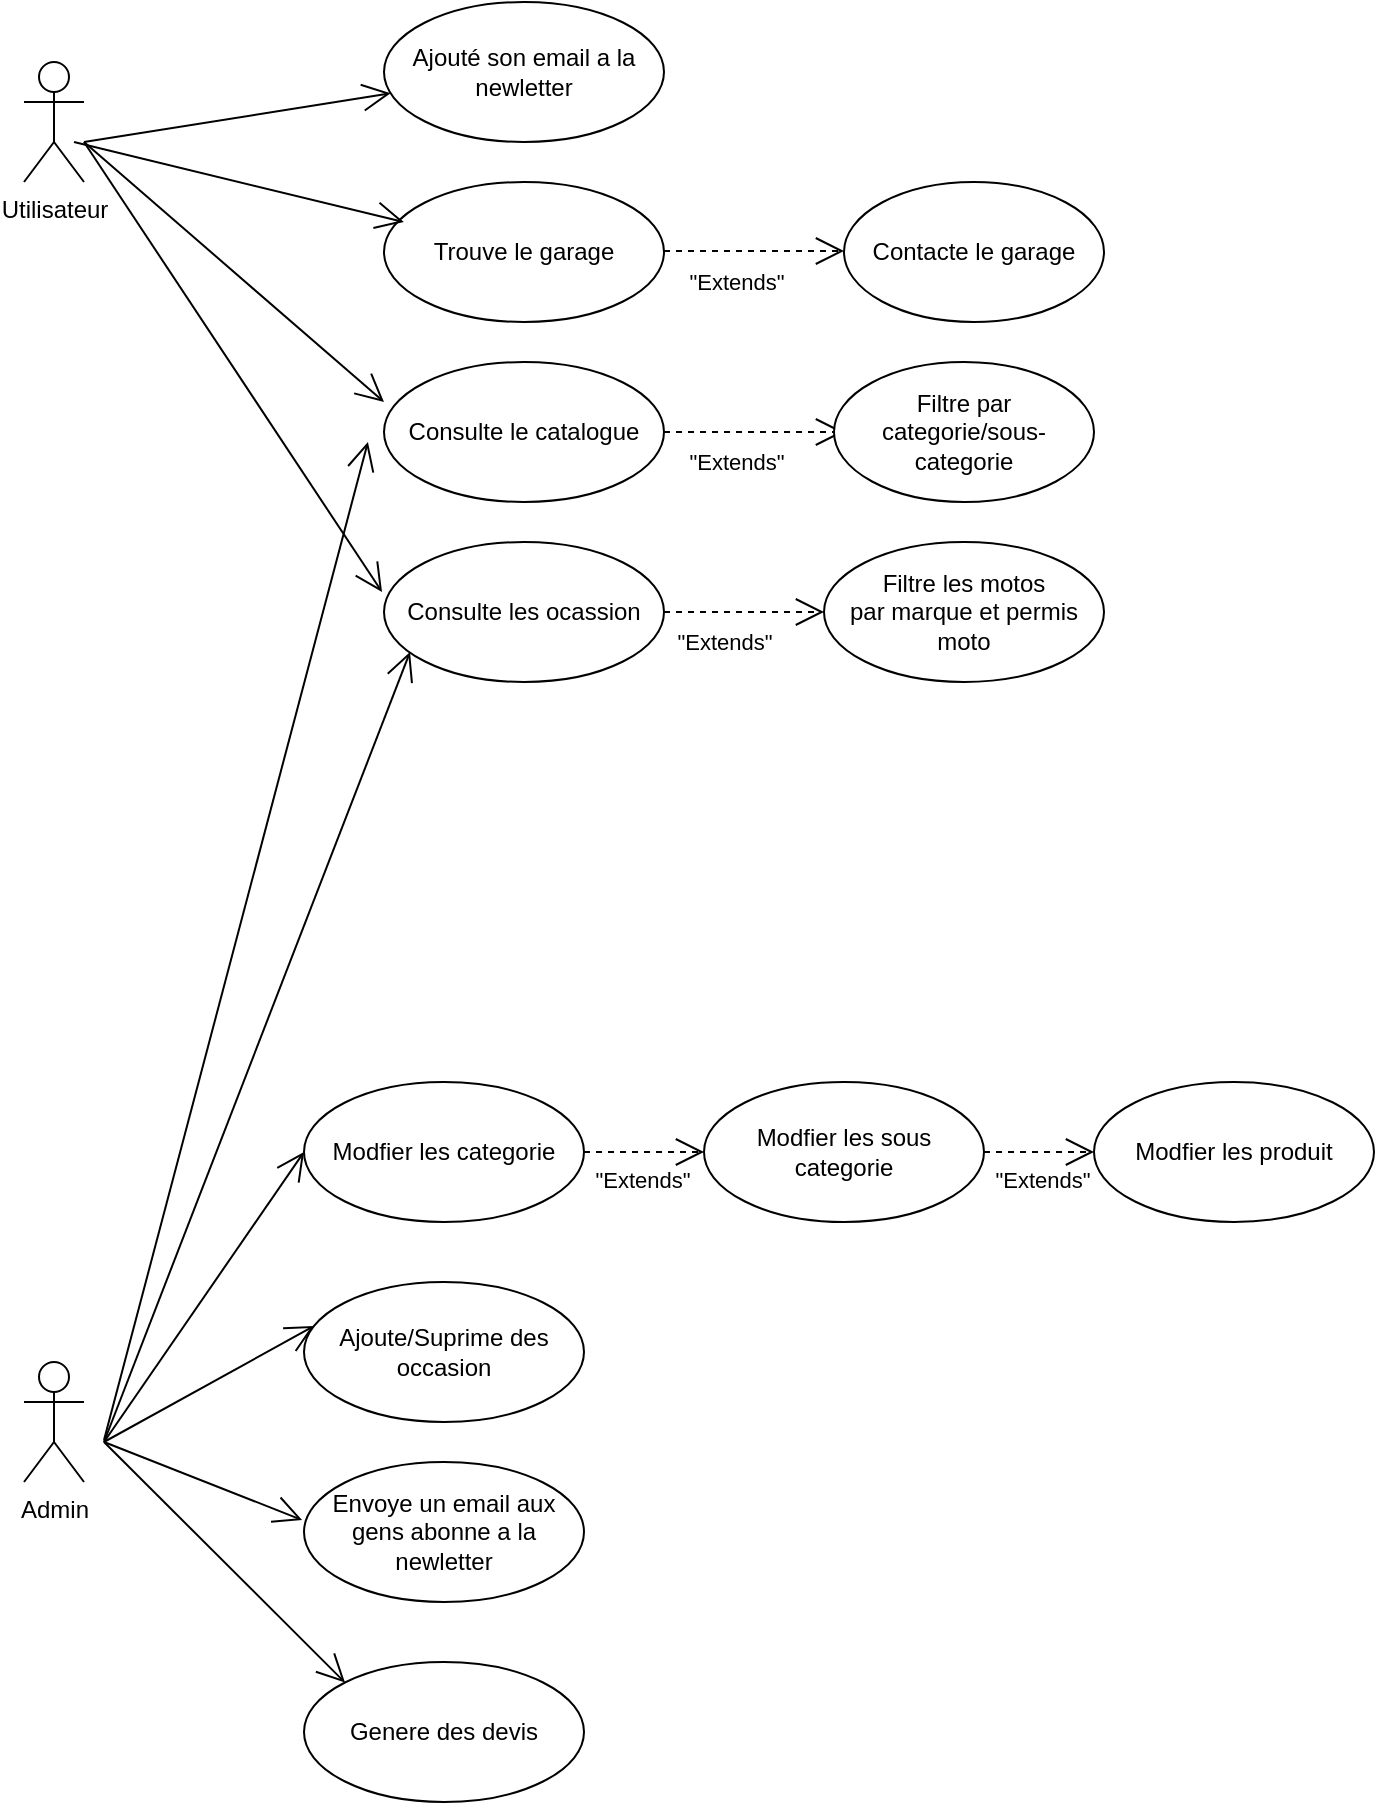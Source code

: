 <mxfile version="24.5.5" type="github">
  <diagram name="Page-1" id="Vl-lDc0opQZrcM1Lta2W">
    <mxGraphModel dx="1434" dy="1989" grid="1" gridSize="10" guides="1" tooltips="1" connect="1" arrows="1" fold="1" page="1" pageScale="1" pageWidth="827" pageHeight="1169" math="0" shadow="0">
      <root>
        <mxCell id="0" />
        <mxCell id="1" parent="0" />
        <mxCell id="-Z-gAmvK2gQ08b9_LZs0-1" value="Utilisateur&lt;div&gt;&lt;br&gt;&lt;/div&gt;" style="shape=umlActor;verticalLabelPosition=bottom;verticalAlign=top;html=1;" parent="1" vertex="1">
          <mxGeometry x="50" y="-750" width="30" height="60" as="geometry" />
        </mxCell>
        <mxCell id="-Z-gAmvK2gQ08b9_LZs0-6" value="Admin&lt;div&gt;&lt;br&gt;&lt;/div&gt;" style="shape=umlActor;verticalLabelPosition=bottom;verticalAlign=top;html=1;" parent="1" vertex="1">
          <mxGeometry x="50" y="-100" width="30" height="60" as="geometry" />
        </mxCell>
        <mxCell id="-Z-gAmvK2gQ08b9_LZs0-7" value="Ajouté son email a la newletter" style="ellipse;whiteSpace=wrap;html=1;" parent="1" vertex="1">
          <mxGeometry x="230" y="-780" width="140" height="70" as="geometry" />
        </mxCell>
        <mxCell id="-Z-gAmvK2gQ08b9_LZs0-10" value="" style="endArrow=open;endFill=1;endSize=12;html=1;rounded=0;" parent="1" target="-Z-gAmvK2gQ08b9_LZs0-7" edge="1">
          <mxGeometry width="160" relative="1" as="geometry">
            <mxPoint x="80" y="-710" as="sourcePoint" />
            <mxPoint x="470" y="-380" as="targetPoint" />
          </mxGeometry>
        </mxCell>
        <mxCell id="-Z-gAmvK2gQ08b9_LZs0-11" value="Trouve le garage" style="ellipse;whiteSpace=wrap;html=1;" parent="1" vertex="1">
          <mxGeometry x="230" y="-690" width="140" height="70" as="geometry" />
        </mxCell>
        <mxCell id="-Z-gAmvK2gQ08b9_LZs0-12" value="" style="endArrow=open;endFill=1;endSize=12;html=1;rounded=0;exitX=0.5;exitY=0.5;exitDx=0;exitDy=0;exitPerimeter=0;entryX=0.071;entryY=0.286;entryDx=0;entryDy=0;entryPerimeter=0;" parent="1" target="-Z-gAmvK2gQ08b9_LZs0-11" edge="1">
          <mxGeometry width="160" relative="1" as="geometry">
            <mxPoint x="75" y="-710" as="sourcePoint" />
            <mxPoint x="242" y="-728" as="targetPoint" />
          </mxGeometry>
        </mxCell>
        <mxCell id="-Z-gAmvK2gQ08b9_LZs0-13" value="Consulte le catalogue" style="ellipse;whiteSpace=wrap;html=1;" parent="1" vertex="1">
          <mxGeometry x="230" y="-600" width="140" height="70" as="geometry" />
        </mxCell>
        <mxCell id="-Z-gAmvK2gQ08b9_LZs0-14" value="" style="endArrow=open;endFill=1;endSize=12;html=1;rounded=0;entryX=0;entryY=0.286;entryDx=0;entryDy=0;entryPerimeter=0;" parent="1" target="-Z-gAmvK2gQ08b9_LZs0-13" edge="1">
          <mxGeometry width="160" relative="1" as="geometry">
            <mxPoint x="80" y="-710" as="sourcePoint" />
            <mxPoint x="250" y="-660" as="targetPoint" />
          </mxGeometry>
        </mxCell>
        <mxCell id="-Z-gAmvK2gQ08b9_LZs0-15" value="Consulte les ocassion" style="ellipse;whiteSpace=wrap;html=1;" parent="1" vertex="1">
          <mxGeometry x="230" y="-510" width="140" height="70" as="geometry" />
        </mxCell>
        <mxCell id="-Z-gAmvK2gQ08b9_LZs0-16" value="" style="endArrow=open;endFill=1;endSize=12;html=1;rounded=0;entryX=-0.007;entryY=0.357;entryDx=0;entryDy=0;entryPerimeter=0;" parent="1" target="-Z-gAmvK2gQ08b9_LZs0-15" edge="1">
          <mxGeometry width="160" relative="1" as="geometry">
            <mxPoint x="80" y="-710" as="sourcePoint" />
            <mxPoint x="240" y="-570" as="targetPoint" />
          </mxGeometry>
        </mxCell>
        <mxCell id="-Z-gAmvK2gQ08b9_LZs0-17" value="Filtre les motos&lt;div&gt;par marque et permis&lt;/div&gt;&lt;div&gt;moto&lt;/div&gt;" style="ellipse;whiteSpace=wrap;html=1;" parent="1" vertex="1">
          <mxGeometry x="450" y="-510" width="140" height="70" as="geometry" />
        </mxCell>
        <mxCell id="-Z-gAmvK2gQ08b9_LZs0-18" value="" style="endArrow=open;endFill=1;endSize=12;html=1;rounded=0;exitX=1;exitY=0.5;exitDx=0;exitDy=0;entryX=0;entryY=0.5;entryDx=0;entryDy=0;dashed=1;" parent="1" source="-Z-gAmvK2gQ08b9_LZs0-15" target="-Z-gAmvK2gQ08b9_LZs0-17" edge="1">
          <mxGeometry width="160" relative="1" as="geometry">
            <mxPoint x="105" y="-680" as="sourcePoint" />
            <mxPoint x="239" y="-475" as="targetPoint" />
          </mxGeometry>
        </mxCell>
        <mxCell id="-Z-gAmvK2gQ08b9_LZs0-19" value="&quot;Extends&quot;" style="edgeLabel;html=1;align=center;verticalAlign=middle;resizable=0;points=[];" parent="-Z-gAmvK2gQ08b9_LZs0-18" vertex="1" connectable="0">
          <mxGeometry x="0.125" y="-2" relative="1" as="geometry">
            <mxPoint x="-15" y="13" as="offset" />
          </mxGeometry>
        </mxCell>
        <mxCell id="-Z-gAmvK2gQ08b9_LZs0-20" value="" style="endArrow=open;endFill=1;endSize=12;html=1;rounded=0;exitX=1;exitY=0.5;exitDx=0;exitDy=0;dashed=1;" parent="1" source="-Z-gAmvK2gQ08b9_LZs0-13" edge="1">
          <mxGeometry width="160" relative="1" as="geometry">
            <mxPoint x="370" y="-570" as="sourcePoint" />
            <mxPoint x="460" y="-565" as="targetPoint" />
          </mxGeometry>
        </mxCell>
        <mxCell id="-Z-gAmvK2gQ08b9_LZs0-21" value="&quot;Extends&quot;" style="edgeLabel;html=1;align=center;verticalAlign=middle;resizable=0;points=[];" parent="-Z-gAmvK2gQ08b9_LZs0-20" vertex="1" connectable="0">
          <mxGeometry x="0.125" y="-2" relative="1" as="geometry">
            <mxPoint x="-15" y="13" as="offset" />
          </mxGeometry>
        </mxCell>
        <mxCell id="-Z-gAmvK2gQ08b9_LZs0-22" value="Filtre par categorie/sous-categorie" style="ellipse;whiteSpace=wrap;html=1;" parent="1" vertex="1">
          <mxGeometry x="455" y="-600" width="130" height="70" as="geometry" />
        </mxCell>
        <mxCell id="-Z-gAmvK2gQ08b9_LZs0-23" value="Contacte le garage" style="ellipse;whiteSpace=wrap;html=1;" parent="1" vertex="1">
          <mxGeometry x="460" y="-690" width="130" height="70" as="geometry" />
        </mxCell>
        <mxCell id="-Z-gAmvK2gQ08b9_LZs0-24" value="" style="endArrow=open;endFill=1;endSize=12;html=1;rounded=0;exitX=1;exitY=0.5;exitDx=0;exitDy=0;dashed=1;" parent="1" edge="1">
          <mxGeometry width="160" relative="1" as="geometry">
            <mxPoint x="370" y="-655.5" as="sourcePoint" />
            <mxPoint x="460" y="-655.5" as="targetPoint" />
          </mxGeometry>
        </mxCell>
        <mxCell id="-Z-gAmvK2gQ08b9_LZs0-25" value="&quot;Extends&quot;" style="edgeLabel;html=1;align=center;verticalAlign=middle;resizable=0;points=[];" parent="-Z-gAmvK2gQ08b9_LZs0-24" vertex="1" connectable="0">
          <mxGeometry x="0.125" y="-2" relative="1" as="geometry">
            <mxPoint x="-15" y="13" as="offset" />
          </mxGeometry>
        </mxCell>
        <mxCell id="-Z-gAmvK2gQ08b9_LZs0-26" value="Modfier les categorie" style="ellipse;whiteSpace=wrap;html=1;" parent="1" vertex="1">
          <mxGeometry x="190" y="-240" width="140" height="70" as="geometry" />
        </mxCell>
        <mxCell id="-Z-gAmvK2gQ08b9_LZs0-27" value="" style="endArrow=open;endFill=1;endSize=12;html=1;rounded=0;entryX=0.093;entryY=0.786;entryDx=0;entryDy=0;entryPerimeter=0;" parent="1" target="-Z-gAmvK2gQ08b9_LZs0-15" edge="1">
          <mxGeometry width="160" relative="1" as="geometry">
            <mxPoint x="90" y="-60" as="sourcePoint" />
            <mxPoint x="309" y="-5" as="targetPoint" />
          </mxGeometry>
        </mxCell>
        <mxCell id="-Z-gAmvK2gQ08b9_LZs0-28" value="" style="endArrow=open;endFill=1;endSize=12;html=1;rounded=0;entryX=0.014;entryY=0.729;entryDx=0;entryDy=0;entryPerimeter=0;" parent="1" edge="1">
          <mxGeometry width="160" relative="1" as="geometry">
            <mxPoint x="90" y="-61.03" as="sourcePoint" />
            <mxPoint x="221.96" y="-560" as="targetPoint" />
          </mxGeometry>
        </mxCell>
        <mxCell id="-Z-gAmvK2gQ08b9_LZs0-29" value="Modfier les sous categorie" style="ellipse;whiteSpace=wrap;html=1;" parent="1" vertex="1">
          <mxGeometry x="390" y="-240" width="140" height="70" as="geometry" />
        </mxCell>
        <mxCell id="-Z-gAmvK2gQ08b9_LZs0-30" value="Modfier les produit" style="ellipse;whiteSpace=wrap;html=1;" parent="1" vertex="1">
          <mxGeometry x="585" y="-240" width="140" height="70" as="geometry" />
        </mxCell>
        <mxCell id="-Z-gAmvK2gQ08b9_LZs0-31" value="" style="endArrow=open;endFill=1;endSize=12;html=1;rounded=0;entryX=0;entryY=0.5;entryDx=0;entryDy=0;" parent="1" target="-Z-gAmvK2gQ08b9_LZs0-26" edge="1">
          <mxGeometry width="160" relative="1" as="geometry">
            <mxPoint x="90" y="-60" as="sourcePoint" />
            <mxPoint x="253" y="-445" as="targetPoint" />
          </mxGeometry>
        </mxCell>
        <mxCell id="-Z-gAmvK2gQ08b9_LZs0-33" value="" style="endArrow=open;endFill=1;endSize=12;html=1;rounded=0;entryX=0;entryY=0.5;entryDx=0;entryDy=0;dashed=1;" parent="1" target="-Z-gAmvK2gQ08b9_LZs0-29" edge="1">
          <mxGeometry width="160" relative="1" as="geometry">
            <mxPoint x="330" y="-205" as="sourcePoint" />
            <mxPoint x="200" y="-195" as="targetPoint" />
          </mxGeometry>
        </mxCell>
        <mxCell id="-Z-gAmvK2gQ08b9_LZs0-34" value="" style="endArrow=open;endFill=1;endSize=12;html=1;rounded=0;entryX=0;entryY=0.5;entryDx=0;entryDy=0;dashed=1;" parent="1" target="-Z-gAmvK2gQ08b9_LZs0-30" edge="1">
          <mxGeometry width="160" relative="1" as="geometry">
            <mxPoint x="530" y="-205" as="sourcePoint" />
            <mxPoint x="400" y="-195" as="targetPoint" />
            <Array as="points" />
          </mxGeometry>
        </mxCell>
        <mxCell id="-Z-gAmvK2gQ08b9_LZs0-35" value="&quot;Extends&quot;" style="edgeLabel;html=1;align=center;verticalAlign=middle;resizable=0;points=[];" parent="1" vertex="1" connectable="0">
          <mxGeometry x="410" y="-400" as="geometry">
            <mxPoint x="-51" y="209" as="offset" />
          </mxGeometry>
        </mxCell>
        <mxCell id="-Z-gAmvK2gQ08b9_LZs0-36" value="&quot;Extends&quot;" style="edgeLabel;html=1;align=center;verticalAlign=middle;resizable=0;points=[];" parent="1" vertex="1" connectable="0">
          <mxGeometry x="610" y="-400" as="geometry">
            <mxPoint x="-51" y="209" as="offset" />
          </mxGeometry>
        </mxCell>
        <mxCell id="-Z-gAmvK2gQ08b9_LZs0-37" value="Ajoute/Suprime des occasion" style="ellipse;whiteSpace=wrap;html=1;" parent="1" vertex="1">
          <mxGeometry x="190" y="-140" width="140" height="70" as="geometry" />
        </mxCell>
        <mxCell id="-Z-gAmvK2gQ08b9_LZs0-38" value="" style="endArrow=open;endFill=1;endSize=12;html=1;rounded=0;entryX=0.036;entryY=0.314;entryDx=0;entryDy=0;entryPerimeter=0;" parent="1" target="-Z-gAmvK2gQ08b9_LZs0-37" edge="1">
          <mxGeometry width="160" relative="1" as="geometry">
            <mxPoint x="90" y="-60" as="sourcePoint" />
            <mxPoint x="200" y="-195" as="targetPoint" />
          </mxGeometry>
        </mxCell>
        <mxCell id="-Z-gAmvK2gQ08b9_LZs0-39" value="Envoye un email aux gens abonne a la newletter" style="ellipse;whiteSpace=wrap;html=1;" parent="1" vertex="1">
          <mxGeometry x="190" y="-50" width="140" height="70" as="geometry" />
        </mxCell>
        <mxCell id="-Z-gAmvK2gQ08b9_LZs0-40" value="" style="endArrow=open;endFill=1;endSize=12;html=1;rounded=0;entryX=-0.007;entryY=0.414;entryDx=0;entryDy=0;entryPerimeter=0;" parent="1" target="-Z-gAmvK2gQ08b9_LZs0-39" edge="1">
          <mxGeometry width="160" relative="1" as="geometry">
            <mxPoint x="90" y="-60" as="sourcePoint" />
            <mxPoint x="205" y="-108" as="targetPoint" />
          </mxGeometry>
        </mxCell>
        <mxCell id="-Z-gAmvK2gQ08b9_LZs0-41" value="Genere des devis" style="ellipse;whiteSpace=wrap;html=1;" parent="1" vertex="1">
          <mxGeometry x="190" y="50" width="140" height="70" as="geometry" />
        </mxCell>
        <mxCell id="-Z-gAmvK2gQ08b9_LZs0-42" value="" style="endArrow=open;endFill=1;endSize=12;html=1;rounded=0;entryX=0;entryY=0;entryDx=0;entryDy=0;" parent="1" target="-Z-gAmvK2gQ08b9_LZs0-41" edge="1">
          <mxGeometry width="160" relative="1" as="geometry">
            <mxPoint x="90" y="-60" as="sourcePoint" />
            <mxPoint x="180" y="70" as="targetPoint" />
          </mxGeometry>
        </mxCell>
      </root>
    </mxGraphModel>
  </diagram>
</mxfile>
